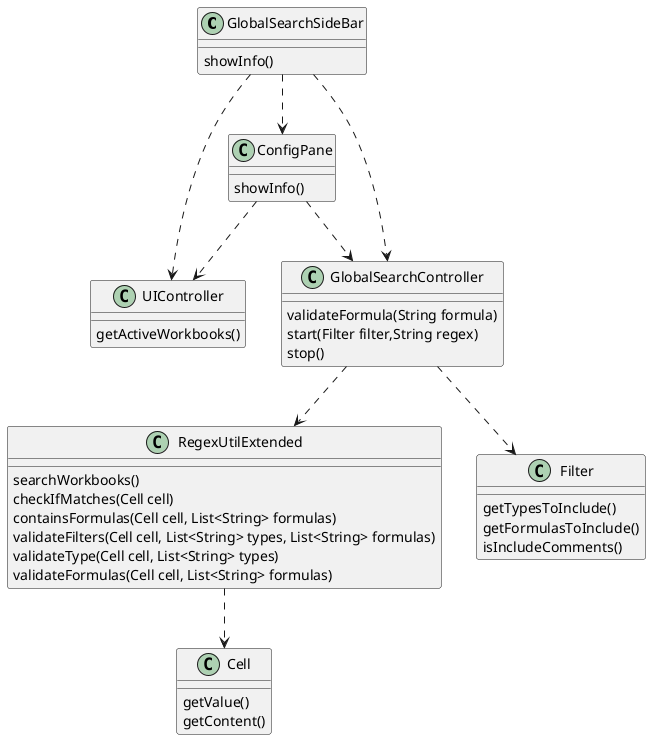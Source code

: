 @startuml core07_03_cd.png

class GlobalSearchSideBar {
    showInfo()
}
class ConfigPane {
    showInfo()
}
class UIController{
    getActiveWorkbooks()
}
class GlobalSearchController{
    validateFormula(String formula)
    start(Filter filter,String regex)
    stop()
}
class Cell{
    getValue()
    getContent()
}
class RegexUtilExtended {
    searchWorkbooks()
    checkIfMatches(Cell cell)
    containsFormulas(Cell cell, List<String> formulas)
    validateFilters(Cell cell, List<String> types, List<String> formulas)
    validateType(Cell cell, List<String> types)
    validateFormulas(Cell cell, List<String> formulas)

}
class Filter{
    getTypesToInclude()
    getFormulasToInclude()
    isIncludeComments()
}
GlobalSearchSideBar ..>ConfigPane
ConfigPane..>UIController
ConfigPane..>GlobalSearchController
GlobalSearchSideBar ..> UIController
GlobalSearchSideBar ..> GlobalSearchController
GlobalSearchController ..> RegexUtilExtended
GlobalSearchController ..> Filter
RegexUtilExtended ..> Cell

@enduml
